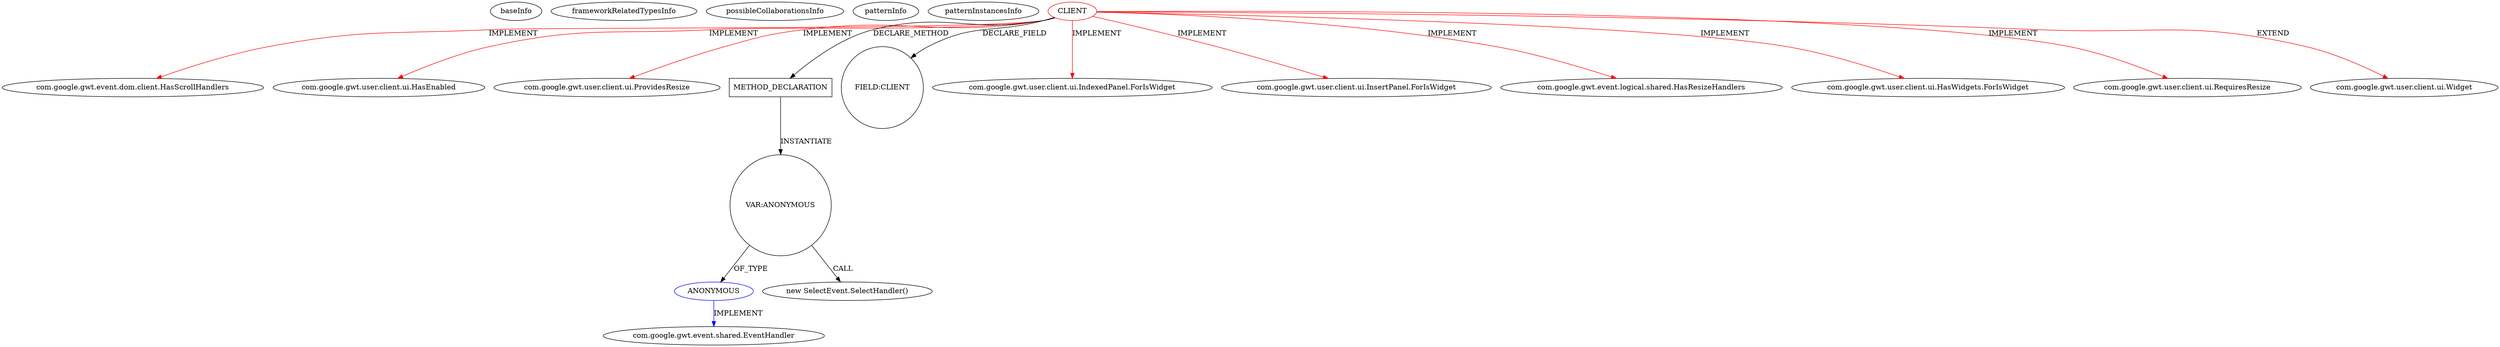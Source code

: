 digraph {
baseInfo[graphId=1058,category="pattern",isAnonymous=false,possibleRelation=true]
frameworkRelatedTypesInfo[0="com.google.gwt.user.client.ui.ProvidesResize",1="com.google.gwt.user.client.ui.IndexedPanel.ForIsWidget",2="com.google.gwt.user.client.ui.HasEnabled",3="com.google.gwt.user.client.ui.InsertPanel.ForIsWidget",4="com.google.gwt.user.client.ui.RequiresResize",5="com.google.gwt.event.logical.shared.HasResizeHandlers",6="com.google.gwt.user.client.ui.Widget",7="com.google.gwt.user.client.ui.HasWidgets.ForIsWidget",8="com.google.gwt.event.dom.client.HasScrollHandlers"]
possibleCollaborationsInfo[0="1058~INSTANTIATION-CLIENT_METHOD_DECLARATION-~com.google.gwt.user.client.ui.ProvidesResize com.google.gwt.user.client.ui.IndexedPanel.ForIsWidget com.google.gwt.user.client.ui.HasEnabled com.google.gwt.user.client.ui.InsertPanel.ForIsWidget com.google.gwt.user.client.ui.RequiresResize com.google.gwt.event.logical.shared.HasResizeHandlers com.google.gwt.user.client.ui.Widget com.google.gwt.user.client.ui.HasWidgets.ForIsWidget com.google.gwt.event.dom.client.HasScrollHandlers ~com.google.gwt.event.shared.EventHandler ~false~true"]
patternInfo[frequency=2.0,patternRootClient=0]
patternInstancesInfo[0="kospiotr-gwt-layout-designer~/kospiotr-gwt-layout-designer/gwt-layout-designer-master/src/main/java/pl/pkosmowski/gxtshowcase/client/palete/PaletePanel.java~PaletePanel~3427",1="kospiotr-gwt-layout-designer~/kospiotr-gwt-layout-designer/gwt-layout-designer-master/src/main/java/pl/pkosmowski/gxtshowcase/client/EditorsPanel.java~EditorsPanel~3411"]
9[label="com.google.gwt.event.dom.client.HasScrollHandlers",vertexType="FRAMEWORK_INTERFACE_TYPE",isFrameworkType=false]
0[label="CLIENT",vertexType="ROOT_CLIENT_CLASS_DECLARATION",isFrameworkType=false,color=red]
3[label="com.google.gwt.user.client.ui.HasEnabled",vertexType="FRAMEWORK_INTERFACE_TYPE",isFrameworkType=false]
7[label="com.google.gwt.user.client.ui.ProvidesResize",vertexType="FRAMEWORK_INTERFACE_TYPE",isFrameworkType=false]
34[label="METHOD_DECLARATION",vertexType="CLIENT_METHOD_DECLARATION",isFrameworkType=false,shape=box]
39[label="VAR:ANONYMOUS",vertexType="VARIABLE_EXPRESION",isFrameworkType=false,shape=circle]
40[label="ANONYMOUS",vertexType="REFERENCE_ANONYMOUS_DECLARATION",isFrameworkType=false,color=blue]
32[label="FIELD:CLIENT",vertexType="FIELD_DECLARATION",isFrameworkType=false,shape=circle]
41[label="com.google.gwt.event.shared.EventHandler",vertexType="FRAMEWORK_INTERFACE_TYPE",isFrameworkType=false]
5[label="com.google.gwt.user.client.ui.IndexedPanel.ForIsWidget",vertexType="FRAMEWORK_INTERFACE_TYPE",isFrameworkType=false]
8[label="com.google.gwt.user.client.ui.InsertPanel.ForIsWidget",vertexType="FRAMEWORK_INTERFACE_TYPE",isFrameworkType=false]
2[label="com.google.gwt.event.logical.shared.HasResizeHandlers",vertexType="FRAMEWORK_INTERFACE_TYPE",isFrameworkType=false]
4[label="com.google.gwt.user.client.ui.HasWidgets.ForIsWidget",vertexType="FRAMEWORK_INTERFACE_TYPE",isFrameworkType=false]
38[label="new SelectEvent.SelectHandler()",vertexType="CONSTRUCTOR_CALL",isFrameworkType=false]
6[label="com.google.gwt.user.client.ui.RequiresResize",vertexType="FRAMEWORK_INTERFACE_TYPE",isFrameworkType=false]
1[label="com.google.gwt.user.client.ui.Widget",vertexType="FRAMEWORK_CLASS_TYPE",isFrameworkType=false]
0->7[label="IMPLEMENT",color=red]
0->5[label="IMPLEMENT",color=red]
0->3[label="IMPLEMENT",color=red]
0->8[label="IMPLEMENT",color=red]
0->6[label="IMPLEMENT",color=red]
0->2[label="IMPLEMENT",color=red]
34->39[label="INSTANTIATE"]
0->1[label="EXTEND",color=red]
0->4[label="IMPLEMENT",color=red]
39->40[label="OF_TYPE"]
0->9[label="IMPLEMENT",color=red]
40->41[label="IMPLEMENT",color=blue]
0->34[label="DECLARE_METHOD"]
0->32[label="DECLARE_FIELD"]
39->38[label="CALL"]
}

